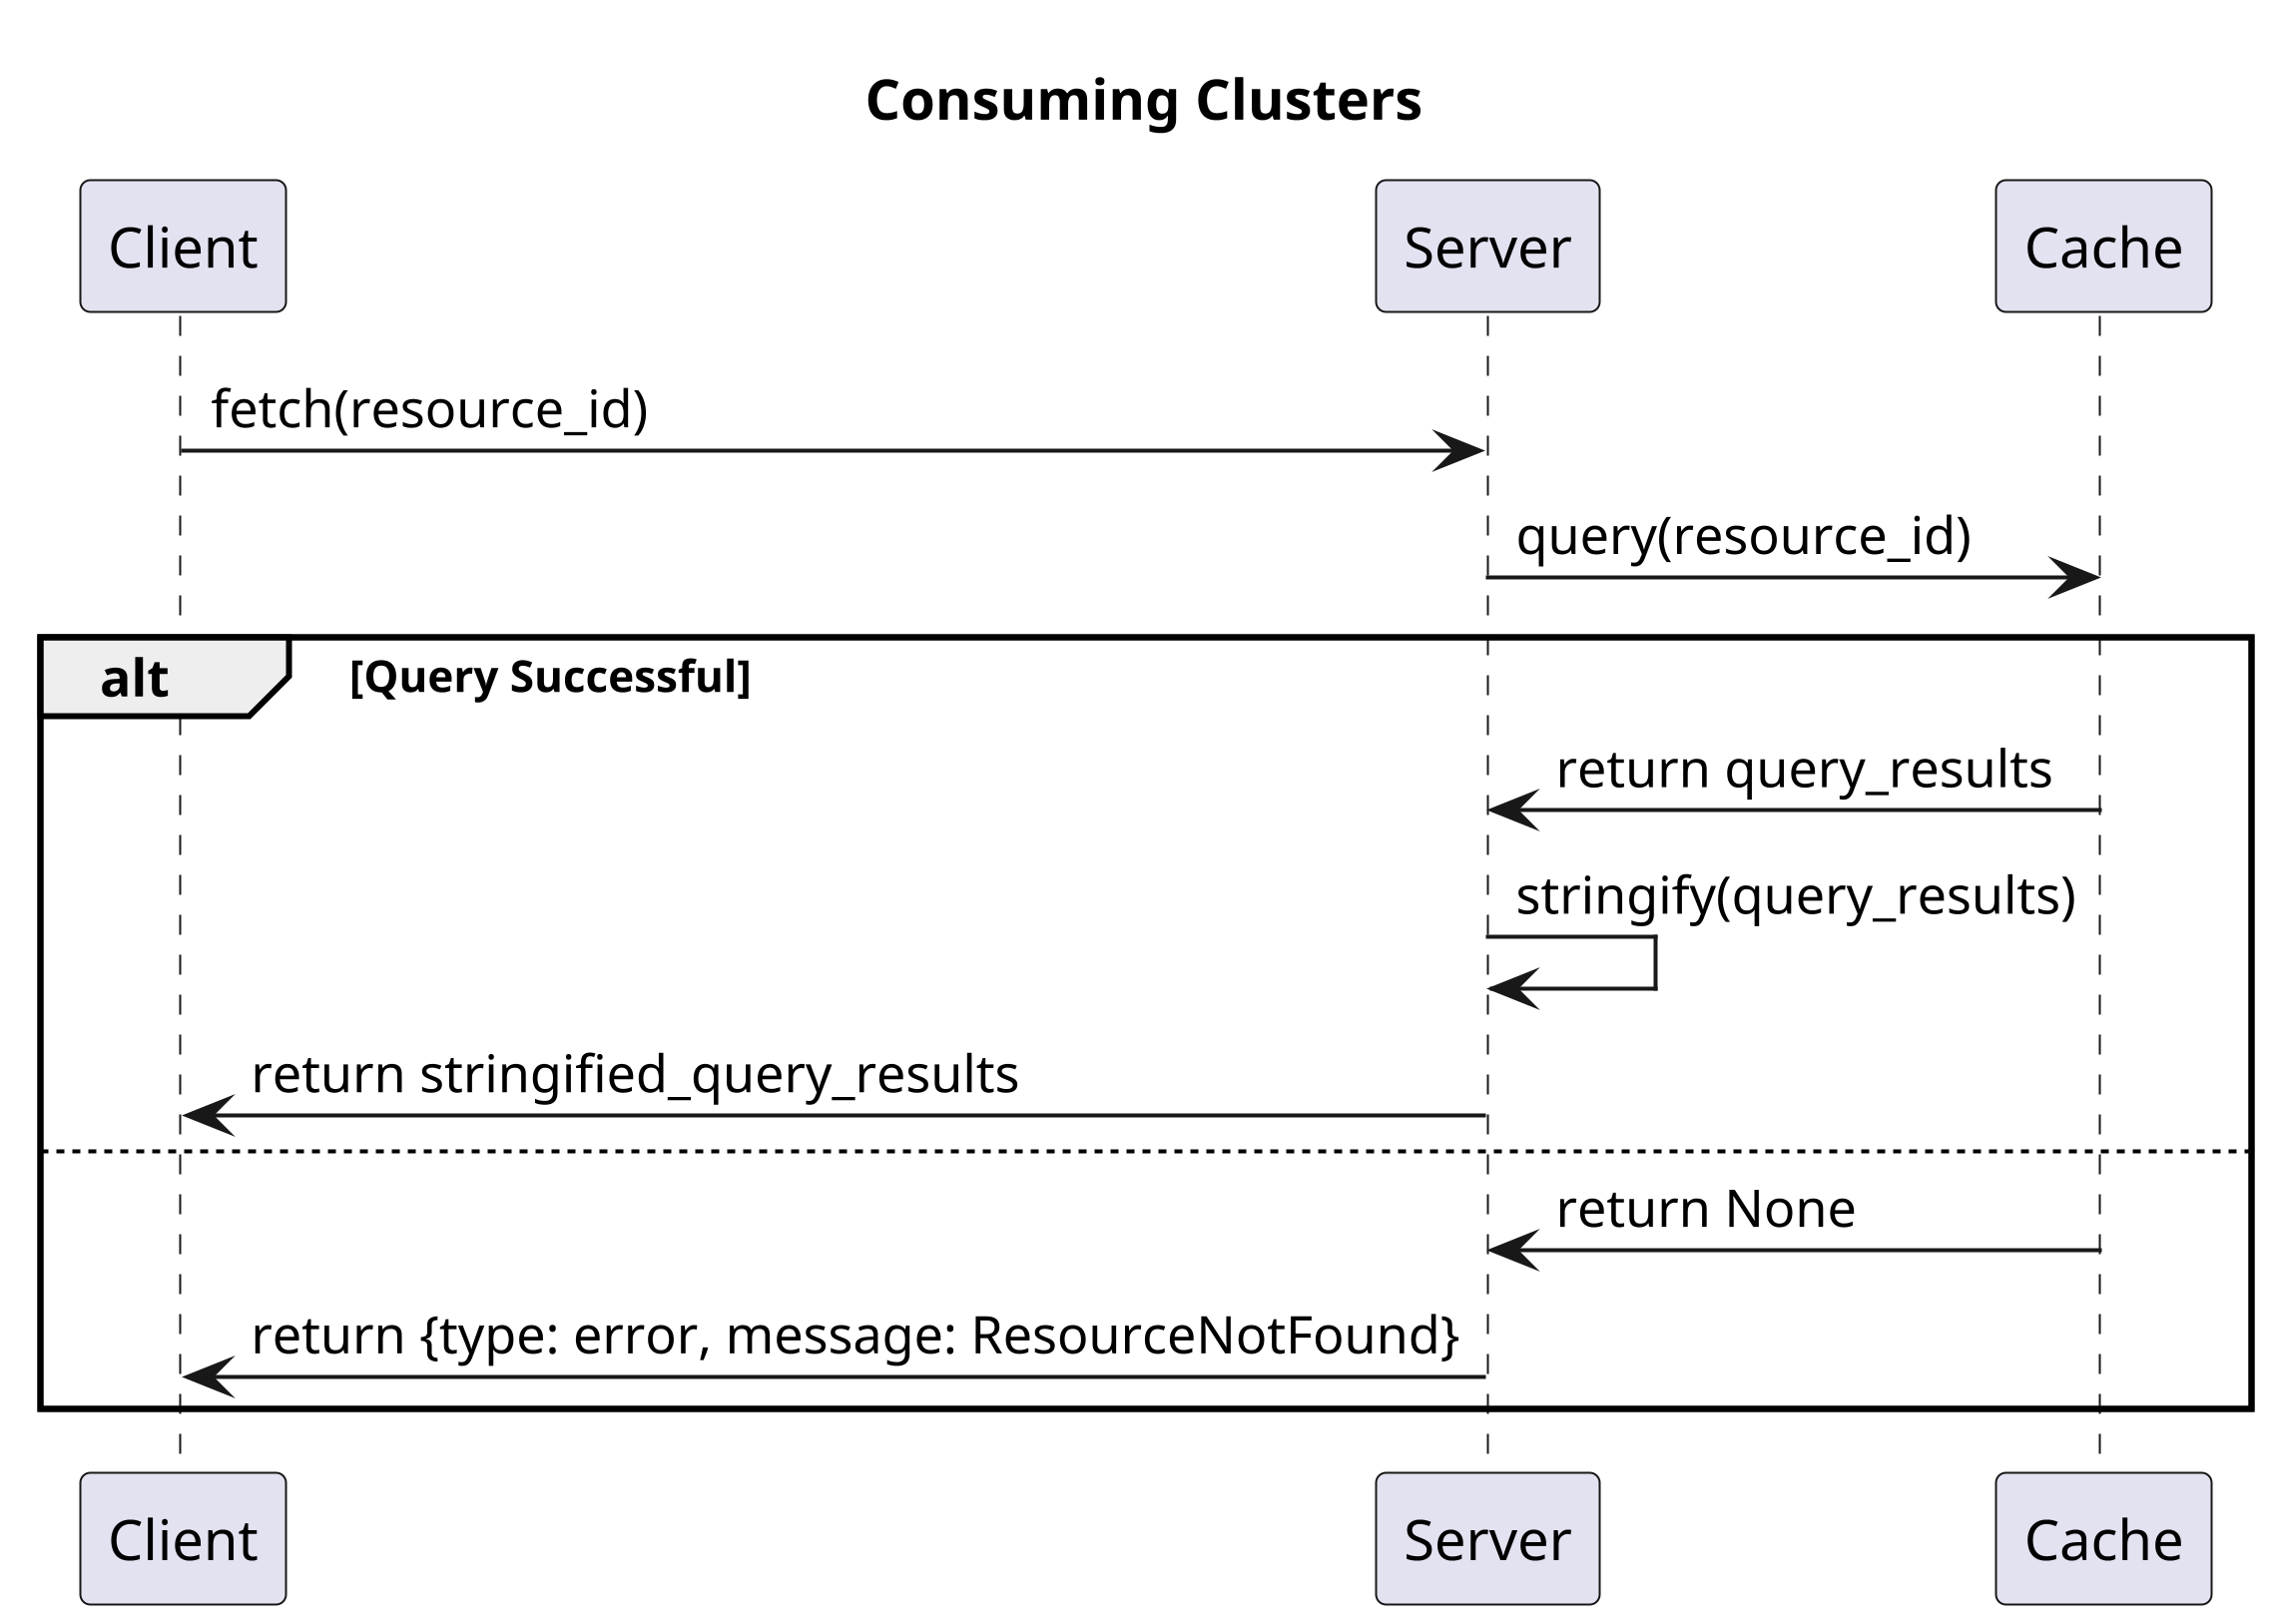 @startuml

title Consuming Clusters
scale 5

Client -> Server: fetch(resource_id)
Server -> Cache: query(resource_id)
alt Query Successful
    Server <- Cache: return query_results
    Server -> Server: stringify(query_results)
    Client <- Server: return stringified_query_results
else
    Server <- Cache: return None
    Client <- Server: return {type: error, message: ResourceNotFound}
end


@enduml